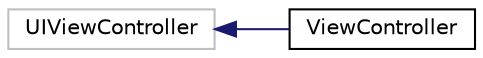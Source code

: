 digraph "Graphical Class Hierarchy"
{
 // LATEX_PDF_SIZE
  edge [fontname="Helvetica",fontsize="10",labelfontname="Helvetica",labelfontsize="10"];
  node [fontname="Helvetica",fontsize="10",shape=record];
  rankdir="LR";
  Node224 [label="UIViewController",height=0.2,width=0.4,color="grey75", fillcolor="white", style="filled",tooltip=" "];
  Node224 -> Node0 [dir="back",color="midnightblue",fontsize="10",style="solid",fontname="Helvetica"];
  Node0 [label="ViewController",height=0.2,width=0.4,color="black", fillcolor="white", style="filled",URL="$interfaceViewController.html",tooltip=" "];
}
